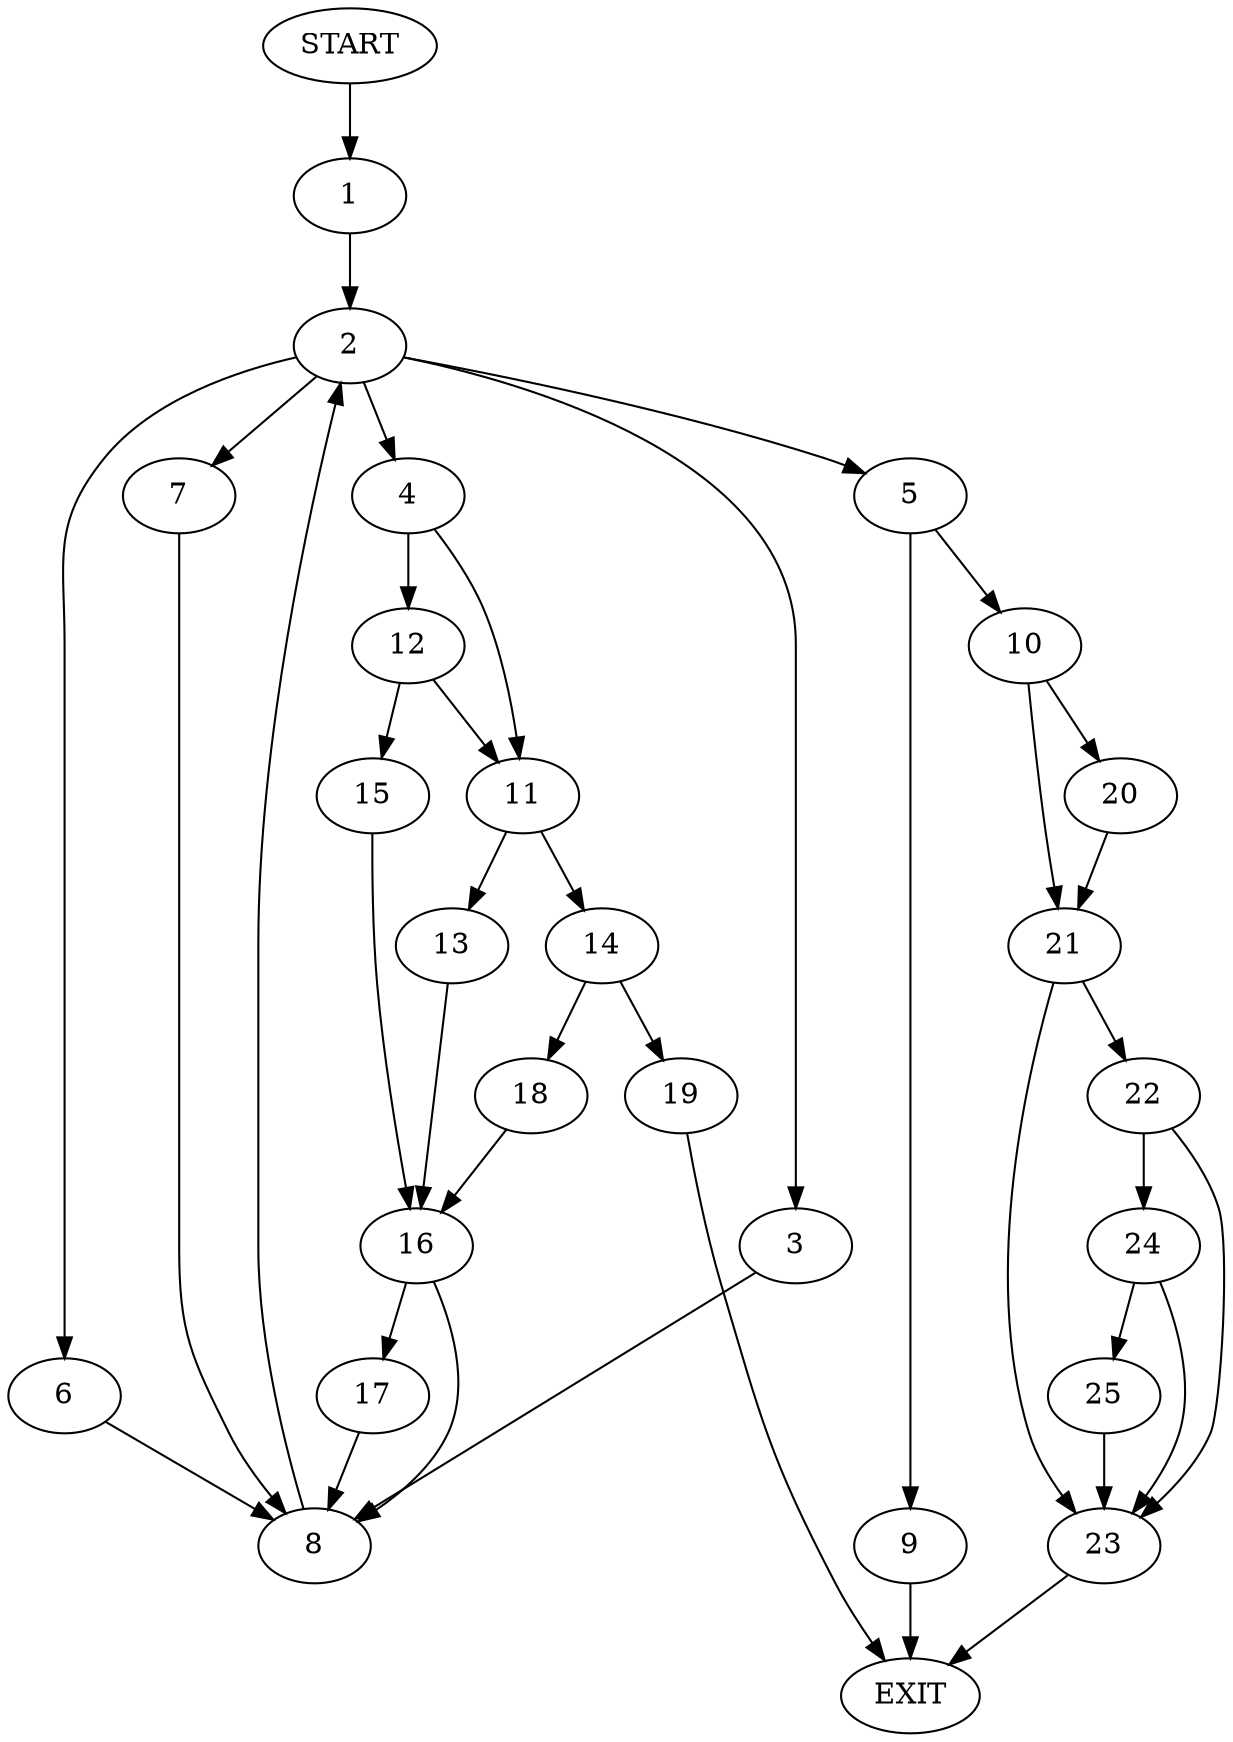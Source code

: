 digraph {
0 [label="START"];
1;
2;
3;
4;
5;
6;
7;
8;
9;
10;
11;
12;
13;
14;
15;
16;
17;
18;
19;
20;
21;
22;
23;
24;
25;
26 [label="EXIT"];
0 -> 1;
1 -> 2;
2 -> 3;
2 -> 4;
2 -> 5;
2 -> 6;
2 -> 7;
6 -> 8;
7 -> 8;
5 -> 9;
5 -> 10;
3 -> 8;
4 -> 11;
4 -> 12;
8 -> 2;
11 -> 13;
11 -> 14;
12 -> 15;
12 -> 11;
15 -> 16;
16 -> 17;
16 -> 8;
14 -> 18;
14 -> 19;
13 -> 16;
19 -> 26;
18 -> 16;
17 -> 8;
10 -> 20;
10 -> 21;
9 -> 26;
20 -> 21;
21 -> 22;
21 -> 23;
23 -> 26;
22 -> 24;
22 -> 23;
24 -> 23;
24 -> 25;
25 -> 23;
}